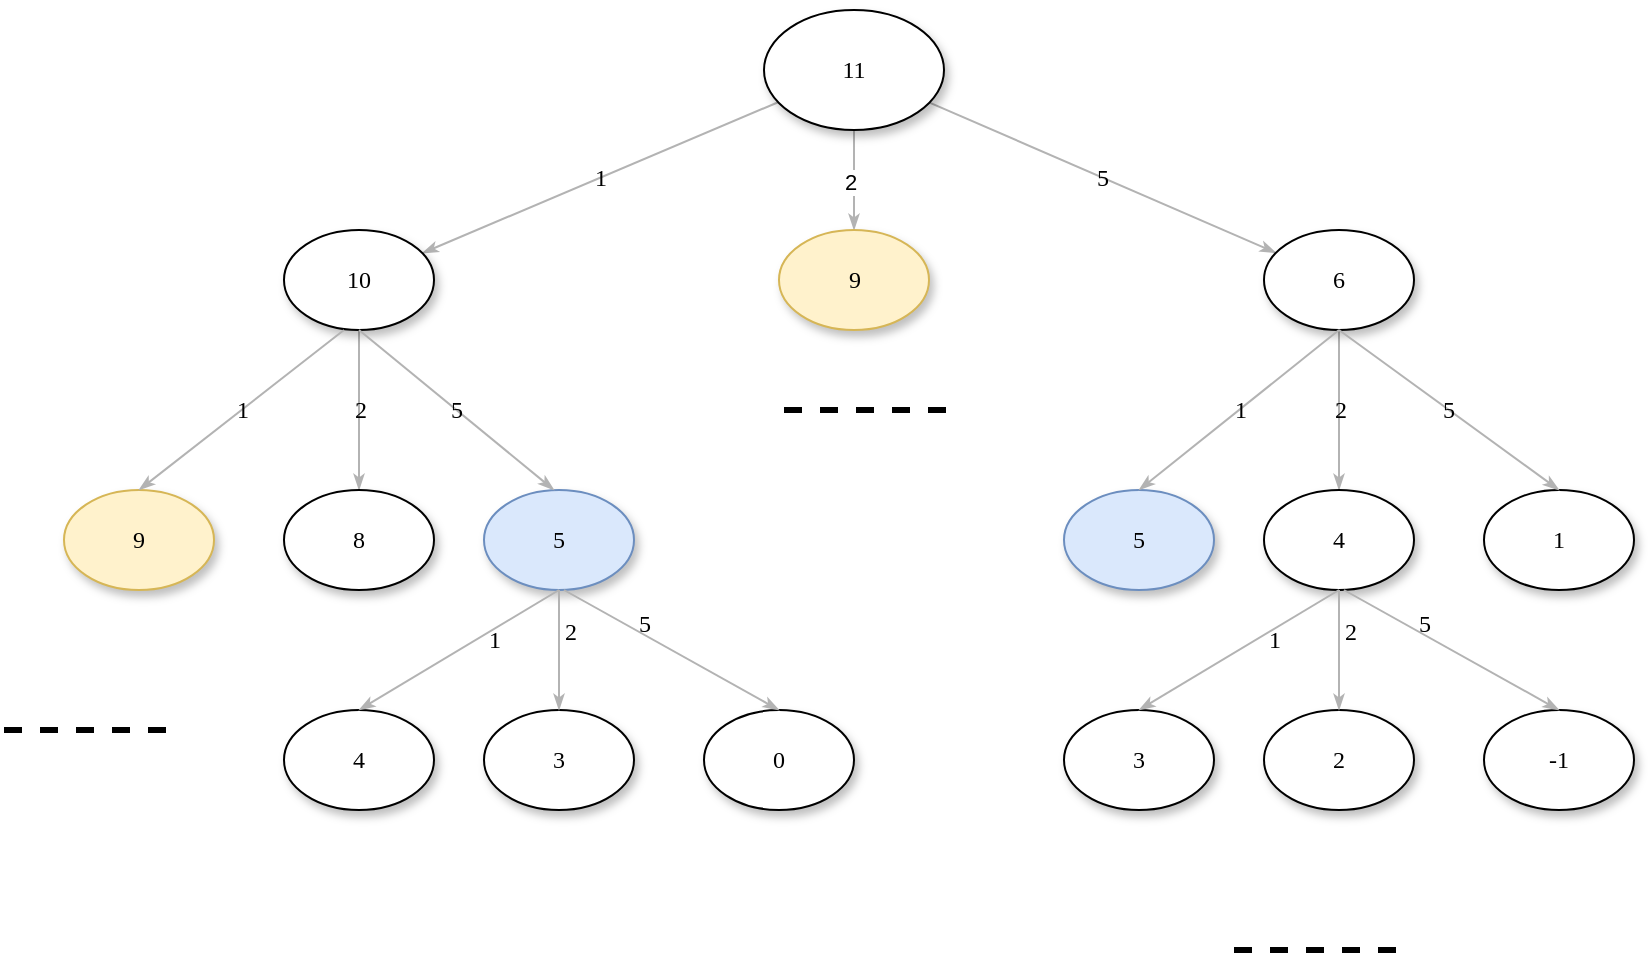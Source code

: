 <mxfile version="13.0.1" type="device"><diagram name="Page-1" id="42789a77-a242-8287-6e28-9cd8cfd52e62"><mxGraphModel dx="946" dy="627" grid="1" gridSize="10" guides="1" tooltips="1" connect="1" arrows="1" fold="1" page="1" pageScale="1" pageWidth="1100" pageHeight="850" background="#ffffff" math="0" shadow="0"><root><mxCell id="0"/><mxCell id="1" parent="0"/><mxCell id="1ea317790d2ca983-12" style="edgeStyle=none;rounded=1;html=1;labelBackgroundColor=none;startArrow=none;startFill=0;startSize=5;endArrow=classicThin;endFill=1;endSize=5;jettySize=auto;orthogonalLoop=1;strokeColor=#B3B3B3;strokeWidth=1;fontFamily=Verdana;fontSize=12" parent="1" source="1ea317790d2ca983-1" target="1ea317790d2ca983-2" edge="1"><mxGeometry relative="1" as="geometry"/></mxCell><mxCell id="_YpCLexLMXEglmUNu3MM-1" value="2" style="edgeLabel;html=1;align=center;verticalAlign=middle;resizable=0;points=[];" vertex="1" connectable="0" parent="1ea317790d2ca983-12"><mxGeometry x="0.04" y="-2" relative="1" as="geometry"><mxPoint as="offset"/></mxGeometry></mxCell><mxCell id="1ea317790d2ca983-13" value="1" style="edgeStyle=none;rounded=1;html=1;labelBackgroundColor=none;startArrow=none;startFill=0;startSize=5;endArrow=classicThin;endFill=1;endSize=5;jettySize=auto;orthogonalLoop=1;strokeColor=#B3B3B3;strokeWidth=1;fontFamily=Verdana;fontSize=12" parent="1" source="1ea317790d2ca983-1" target="1ea317790d2ca983-9" edge="1"><mxGeometry relative="1" as="geometry"/></mxCell><mxCell id="1ea317790d2ca983-14" value="5" style="edgeStyle=none;rounded=1;html=1;labelBackgroundColor=none;startArrow=none;startFill=0;startSize=5;endArrow=classicThin;endFill=1;endSize=5;jettySize=auto;orthogonalLoop=1;strokeColor=#B3B3B3;strokeWidth=1;fontFamily=Verdana;fontSize=12" parent="1" source="1ea317790d2ca983-1" target="1ea317790d2ca983-3" edge="1"><mxGeometry relative="1" as="geometry"/></mxCell><mxCell id="1ea317790d2ca983-1" value="11" style="ellipse;whiteSpace=wrap;html=1;rounded=0;shadow=1;comic=0;labelBackgroundColor=none;strokeWidth=1;fontFamily=Verdana;fontSize=12;align=center;" parent="1" vertex="1"><mxGeometry x="450" y="80" width="90" height="60" as="geometry"/></mxCell><mxCell id="1ea317790d2ca983-2" value="&lt;span&gt;9&lt;/span&gt;" style="ellipse;whiteSpace=wrap;html=1;rounded=0;shadow=1;comic=0;labelBackgroundColor=none;strokeWidth=1;fontFamily=Verdana;fontSize=12;align=center;fillColor=#fff2cc;strokeColor=#d6b656;" parent="1" vertex="1"><mxGeometry x="457.5" y="190" width="75" height="50" as="geometry"/></mxCell><mxCell id="1ea317790d2ca983-15" value="2" style="edgeStyle=none;rounded=1;html=1;labelBackgroundColor=none;startArrow=none;startFill=0;startSize=5;endArrow=classicThin;endFill=1;endSize=5;jettySize=auto;orthogonalLoop=1;strokeColor=#B3B3B3;strokeWidth=1;fontFamily=Verdana;fontSize=12" parent="1" source="1ea317790d2ca983-3" edge="1"><mxGeometry relative="1" as="geometry"><mxPoint x="737.5" y="320" as="targetPoint"/></mxGeometry></mxCell><mxCell id="1ea317790d2ca983-3" value="&lt;span&gt;6&lt;/span&gt;" style="ellipse;whiteSpace=wrap;html=1;rounded=0;shadow=1;comic=0;labelBackgroundColor=none;strokeWidth=1;fontFamily=Verdana;fontSize=12;align=center;" parent="1" vertex="1"><mxGeometry x="700" y="190" width="75" height="50" as="geometry"/></mxCell><mxCell id="1ea317790d2ca983-19" value="2" style="edgeStyle=none;rounded=1;html=1;labelBackgroundColor=none;startArrow=none;startFill=0;startSize=5;endArrow=classicThin;endFill=1;endSize=5;jettySize=auto;orthogonalLoop=1;strokeColor=#B3B3B3;strokeWidth=1;fontFamily=Verdana;fontSize=12" parent="1" source="1ea317790d2ca983-9" target="1ea317790d2ca983-10" edge="1"><mxGeometry relative="1" as="geometry"/></mxCell><mxCell id="1ea317790d2ca983-9" value="10" style="ellipse;whiteSpace=wrap;html=1;rounded=0;shadow=1;comic=0;labelBackgroundColor=none;strokeWidth=1;fontFamily=Verdana;fontSize=12;align=center;" parent="1" vertex="1"><mxGeometry x="210" y="190" width="75" height="50" as="geometry"/></mxCell><mxCell id="_YpCLexLMXEglmUNu3MM-6" value="9" style="ellipse;whiteSpace=wrap;html=1;rounded=0;shadow=1;comic=0;labelBackgroundColor=none;strokeWidth=1;fontFamily=Verdana;fontSize=12;align=center;fillColor=#fff2cc;strokeColor=#d6b656;" vertex="1" parent="1"><mxGeometry x="100" y="320" width="75" height="50" as="geometry"/></mxCell><mxCell id="1ea317790d2ca983-10" value="&lt;span&gt;8&lt;/span&gt;" style="ellipse;whiteSpace=wrap;html=1;rounded=0;shadow=1;comic=0;labelBackgroundColor=none;strokeWidth=1;fontFamily=Verdana;fontSize=12;align=center;" parent="1" vertex="1"><mxGeometry x="210" y="320" width="75" height="50" as="geometry"/></mxCell><mxCell id="_YpCLexLMXEglmUNu3MM-10" value="1" style="edgeStyle=none;rounded=1;html=1;labelBackgroundColor=none;startArrow=none;startFill=0;startSize=5;endArrow=classicThin;endFill=1;endSize=5;jettySize=auto;orthogonalLoop=1;strokeColor=#B3B3B3;strokeWidth=1;fontFamily=Verdana;fontSize=12;entryX=0.5;entryY=0;entryDx=0;entryDy=0;" edge="1" parent="1" target="_YpCLexLMXEglmUNu3MM-6"><mxGeometry relative="1" as="geometry"><mxPoint x="240" y="240" as="sourcePoint"/><mxPoint x="120" y="290" as="targetPoint"/></mxGeometry></mxCell><mxCell id="_YpCLexLMXEglmUNu3MM-11" value="&lt;span&gt;5&lt;/span&gt;" style="ellipse;whiteSpace=wrap;html=1;rounded=0;shadow=1;comic=0;labelBackgroundColor=none;strokeWidth=1;fontFamily=Verdana;fontSize=12;align=center;fillColor=#dae8fc;strokeColor=#6c8ebf;" vertex="1" parent="1"><mxGeometry x="310" y="320" width="75" height="50" as="geometry"/></mxCell><mxCell id="_YpCLexLMXEglmUNu3MM-12" value="5" style="edgeStyle=none;rounded=1;html=1;labelBackgroundColor=none;startArrow=none;startFill=0;startSize=5;endArrow=classicThin;endFill=1;endSize=5;jettySize=auto;orthogonalLoop=1;strokeColor=#B3B3B3;strokeWidth=1;fontFamily=Verdana;fontSize=12;exitX=0.5;exitY=1;exitDx=0;exitDy=0;" edge="1" parent="1" source="1ea317790d2ca983-9"><mxGeometry relative="1" as="geometry"><mxPoint x="284.999" y="240.005" as="sourcePoint"/><mxPoint x="345" y="320" as="targetPoint"/></mxGeometry></mxCell><mxCell id="_YpCLexLMXEglmUNu3MM-13" value="&lt;span&gt;4&lt;/span&gt;" style="ellipse;whiteSpace=wrap;html=1;rounded=0;shadow=1;comic=0;labelBackgroundColor=none;strokeWidth=1;fontFamily=Verdana;fontSize=12;align=center;" vertex="1" parent="1"><mxGeometry x="210" y="430" width="75" height="50" as="geometry"/></mxCell><mxCell id="_YpCLexLMXEglmUNu3MM-14" value="&lt;span&gt;3&lt;/span&gt;" style="ellipse;whiteSpace=wrap;html=1;rounded=0;shadow=1;comic=0;labelBackgroundColor=none;strokeWidth=1;fontFamily=Verdana;fontSize=12;align=center;" vertex="1" parent="1"><mxGeometry x="310" y="430" width="75" height="50" as="geometry"/></mxCell><mxCell id="_YpCLexLMXEglmUNu3MM-15" value="0" style="ellipse;whiteSpace=wrap;html=1;rounded=0;shadow=1;comic=0;labelBackgroundColor=none;strokeWidth=1;fontFamily=Verdana;fontSize=12;align=center;" vertex="1" parent="1"><mxGeometry x="420" y="430" width="75" height="50" as="geometry"/></mxCell><mxCell id="_YpCLexLMXEglmUNu3MM-16" value="1" style="edgeStyle=none;rounded=1;html=1;labelBackgroundColor=none;startArrow=none;startFill=0;startSize=5;endArrow=classicThin;endFill=1;endSize=5;jettySize=auto;orthogonalLoop=1;strokeColor=#B3B3B3;strokeWidth=1;fontFamily=Verdana;fontSize=12;exitX=0.5;exitY=1;exitDx=0;exitDy=0;entryX=0.5;entryY=0;entryDx=0;entryDy=0;" edge="1" parent="1" source="_YpCLexLMXEglmUNu3MM-11" target="_YpCLexLMXEglmUNu3MM-13"><mxGeometry x="-0.305" y="5" relative="1" as="geometry"><mxPoint x="314.071" y="360.005" as="sourcePoint"/><mxPoint x="250.002" y="445.246" as="targetPoint"/><mxPoint as="offset"/></mxGeometry></mxCell><mxCell id="_YpCLexLMXEglmUNu3MM-18" value="2" style="edgeStyle=none;rounded=1;html=1;labelBackgroundColor=none;startArrow=none;startFill=0;startSize=5;endArrow=classicThin;endFill=1;endSize=5;jettySize=auto;orthogonalLoop=1;strokeColor=#B3B3B3;strokeWidth=1;fontFamily=Verdana;fontSize=12;exitX=0.5;exitY=1;exitDx=0;exitDy=0;" edge="1" parent="1" source="_YpCLexLMXEglmUNu3MM-11" target="_YpCLexLMXEglmUNu3MM-14"><mxGeometry x="-0.305" y="5" relative="1" as="geometry"><mxPoint x="357.5" y="380" as="sourcePoint"/><mxPoint x="257.5" y="440" as="targetPoint"/><mxPoint as="offset"/></mxGeometry></mxCell><mxCell id="_YpCLexLMXEglmUNu3MM-19" value="5" style="edgeStyle=none;rounded=1;html=1;labelBackgroundColor=none;startArrow=none;startFill=0;startSize=5;endArrow=classicThin;endFill=1;endSize=5;jettySize=auto;orthogonalLoop=1;strokeColor=#B3B3B3;strokeWidth=1;fontFamily=Verdana;fontSize=12;entryX=0.5;entryY=0;entryDx=0;entryDy=0;" edge="1" parent="1" target="_YpCLexLMXEglmUNu3MM-15"><mxGeometry x="-0.305" y="5" relative="1" as="geometry"><mxPoint x="350" y="370" as="sourcePoint"/><mxPoint x="357.5" y="440" as="targetPoint"/><mxPoint as="offset"/></mxGeometry></mxCell><mxCell id="_YpCLexLMXEglmUNu3MM-20" value="&lt;span&gt;5&lt;/span&gt;" style="ellipse;whiteSpace=wrap;html=1;rounded=0;shadow=1;comic=0;labelBackgroundColor=none;strokeWidth=1;fontFamily=Verdana;fontSize=12;align=center;fillColor=#dae8fc;strokeColor=#6c8ebf;" vertex="1" parent="1"><mxGeometry x="600" y="320" width="75" height="50" as="geometry"/></mxCell><mxCell id="_YpCLexLMXEglmUNu3MM-21" value="&lt;span&gt;4&lt;/span&gt;" style="ellipse;whiteSpace=wrap;html=1;rounded=0;shadow=1;comic=0;labelBackgroundColor=none;strokeWidth=1;fontFamily=Verdana;fontSize=12;align=center;" vertex="1" parent="1"><mxGeometry x="700" y="320" width="75" height="50" as="geometry"/></mxCell><mxCell id="_YpCLexLMXEglmUNu3MM-22" value="1" style="ellipse;whiteSpace=wrap;html=1;rounded=0;shadow=1;comic=0;labelBackgroundColor=none;strokeWidth=1;fontFamily=Verdana;fontSize=12;align=center;" vertex="1" parent="1"><mxGeometry x="810" y="320" width="75" height="50" as="geometry"/></mxCell><mxCell id="_YpCLexLMXEglmUNu3MM-23" value="1" style="edgeStyle=none;rounded=1;html=1;labelBackgroundColor=none;startArrow=none;startFill=0;startSize=5;endArrow=classicThin;endFill=1;endSize=5;jettySize=auto;orthogonalLoop=1;strokeColor=#B3B3B3;strokeWidth=1;fontFamily=Verdana;fontSize=12;exitX=0.5;exitY=1;exitDx=0;exitDy=0;entryX=0.5;entryY=0;entryDx=0;entryDy=0;" edge="1" parent="1" source="1ea317790d2ca983-3" target="_YpCLexLMXEglmUNu3MM-20"><mxGeometry relative="1" as="geometry"><mxPoint x="747.5" y="250" as="sourcePoint"/><mxPoint x="747.5" y="330" as="targetPoint"/></mxGeometry></mxCell><mxCell id="_YpCLexLMXEglmUNu3MM-24" value="5" style="edgeStyle=none;rounded=1;html=1;labelBackgroundColor=none;startArrow=none;startFill=0;startSize=5;endArrow=classicThin;endFill=1;endSize=5;jettySize=auto;orthogonalLoop=1;strokeColor=#B3B3B3;strokeWidth=1;fontFamily=Verdana;fontSize=12;exitX=0.5;exitY=1;exitDx=0;exitDy=0;entryX=0.5;entryY=0;entryDx=0;entryDy=0;" edge="1" parent="1" source="1ea317790d2ca983-3" target="_YpCLexLMXEglmUNu3MM-22"><mxGeometry relative="1" as="geometry"><mxPoint x="747.5" y="250" as="sourcePoint"/><mxPoint x="747.5" y="330" as="targetPoint"/></mxGeometry></mxCell><mxCell id="_YpCLexLMXEglmUNu3MM-25" value="" style="endArrow=none;html=1;strokeWidth=3;dashed=1;" edge="1" parent="1"><mxGeometry width="50" height="50" relative="1" as="geometry"><mxPoint x="460" y="280" as="sourcePoint"/><mxPoint x="550" y="280" as="targetPoint"/></mxGeometry></mxCell><mxCell id="_YpCLexLMXEglmUNu3MM-26" value="" style="endArrow=none;html=1;strokeWidth=3;dashed=1;" edge="1" parent="1"><mxGeometry width="50" height="50" relative="1" as="geometry"><mxPoint x="70" y="440" as="sourcePoint"/><mxPoint x="160" y="440" as="targetPoint"/></mxGeometry></mxCell><mxCell id="_YpCLexLMXEglmUNu3MM-27" value="" style="endArrow=none;html=1;strokeWidth=3;dashed=1;" edge="1" parent="1"><mxGeometry width="50" height="50" relative="1" as="geometry"><mxPoint x="685" y="550" as="sourcePoint"/><mxPoint x="775" y="550" as="targetPoint"/></mxGeometry></mxCell><mxCell id="_YpCLexLMXEglmUNu3MM-28" value="&lt;span&gt;3&lt;/span&gt;" style="ellipse;whiteSpace=wrap;html=1;rounded=0;shadow=1;comic=0;labelBackgroundColor=none;strokeWidth=1;fontFamily=Verdana;fontSize=12;align=center;" vertex="1" parent="1"><mxGeometry x="600" y="430" width="75" height="50" as="geometry"/></mxCell><mxCell id="_YpCLexLMXEglmUNu3MM-29" value="&lt;span&gt;2&lt;/span&gt;" style="ellipse;whiteSpace=wrap;html=1;rounded=0;shadow=1;comic=0;labelBackgroundColor=none;strokeWidth=1;fontFamily=Verdana;fontSize=12;align=center;" vertex="1" parent="1"><mxGeometry x="700" y="430" width="75" height="50" as="geometry"/></mxCell><mxCell id="_YpCLexLMXEglmUNu3MM-30" value="-1" style="ellipse;whiteSpace=wrap;html=1;rounded=0;shadow=1;comic=0;labelBackgroundColor=none;strokeWidth=1;fontFamily=Verdana;fontSize=12;align=center;" vertex="1" parent="1"><mxGeometry x="810" y="430" width="75" height="50" as="geometry"/></mxCell><mxCell id="_YpCLexLMXEglmUNu3MM-31" value="1" style="edgeStyle=none;rounded=1;html=1;labelBackgroundColor=none;startArrow=none;startFill=0;startSize=5;endArrow=classicThin;endFill=1;endSize=5;jettySize=auto;orthogonalLoop=1;strokeColor=#B3B3B3;strokeWidth=1;fontFamily=Verdana;fontSize=12;exitX=0.5;exitY=1;exitDx=0;exitDy=0;entryX=0.5;entryY=0;entryDx=0;entryDy=0;" edge="1" parent="1" target="_YpCLexLMXEglmUNu3MM-28"><mxGeometry x="-0.305" y="5" relative="1" as="geometry"><mxPoint x="737.5" y="370" as="sourcePoint"/><mxPoint x="640.002" y="445.246" as="targetPoint"/><mxPoint as="offset"/></mxGeometry></mxCell><mxCell id="_YpCLexLMXEglmUNu3MM-32" value="2" style="edgeStyle=none;rounded=1;html=1;labelBackgroundColor=none;startArrow=none;startFill=0;startSize=5;endArrow=classicThin;endFill=1;endSize=5;jettySize=auto;orthogonalLoop=1;strokeColor=#B3B3B3;strokeWidth=1;fontFamily=Verdana;fontSize=12;exitX=0.5;exitY=1;exitDx=0;exitDy=0;" edge="1" parent="1" target="_YpCLexLMXEglmUNu3MM-29"><mxGeometry x="-0.305" y="5" relative="1" as="geometry"><mxPoint x="737.5" y="370" as="sourcePoint"/><mxPoint x="647.5" y="440" as="targetPoint"/><mxPoint as="offset"/></mxGeometry></mxCell><mxCell id="_YpCLexLMXEglmUNu3MM-33" value="5" style="edgeStyle=none;rounded=1;html=1;labelBackgroundColor=none;startArrow=none;startFill=0;startSize=5;endArrow=classicThin;endFill=1;endSize=5;jettySize=auto;orthogonalLoop=1;strokeColor=#B3B3B3;strokeWidth=1;fontFamily=Verdana;fontSize=12;entryX=0.5;entryY=0;entryDx=0;entryDy=0;" edge="1" parent="1" target="_YpCLexLMXEglmUNu3MM-30"><mxGeometry x="-0.305" y="5" relative="1" as="geometry"><mxPoint x="740" y="370" as="sourcePoint"/><mxPoint x="747.5" y="440" as="targetPoint"/><mxPoint as="offset"/></mxGeometry></mxCell></root></mxGraphModel></diagram></mxfile>